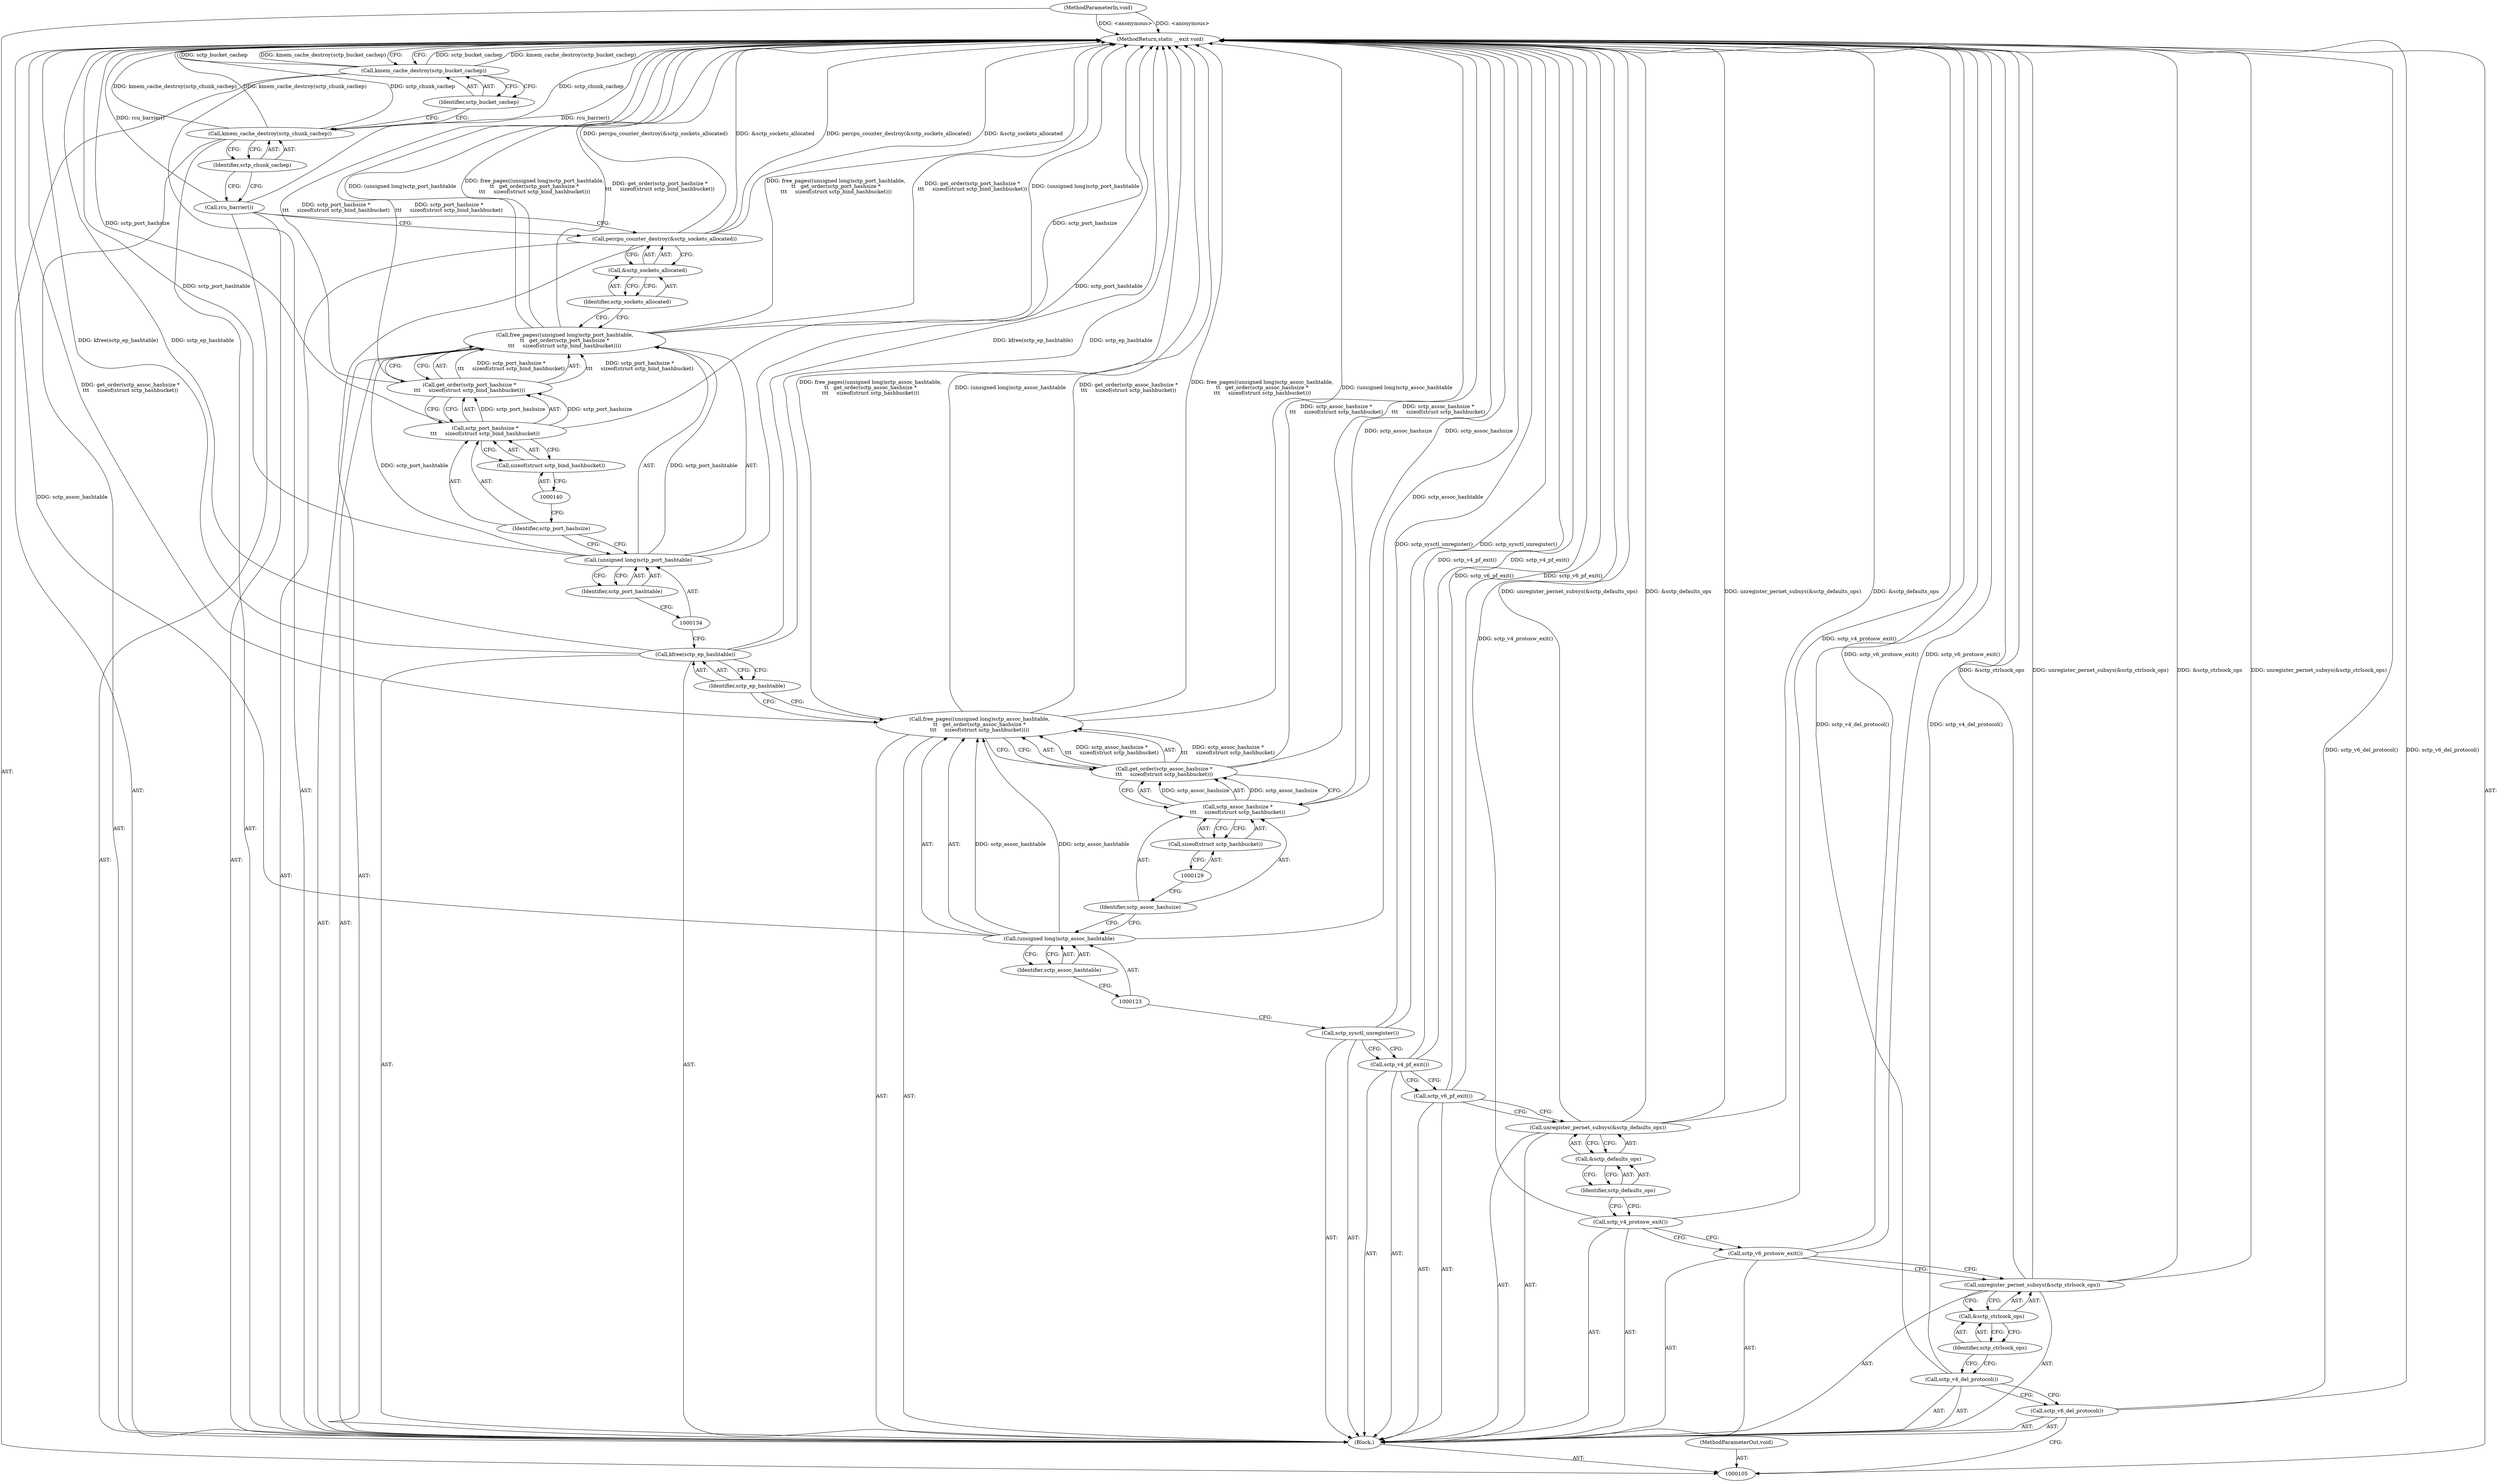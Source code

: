digraph "0_linux_8e2d61e0aed2b7c4ecb35844fe07e0b2b762dee4" {
"1000149" [label="(MethodReturn,static __exit void)"];
"1000106" [label="(MethodParameterIn,void)"];
"1000221" [label="(MethodParameterOut,void)"];
"1000110" [label="(Call,unregister_pernet_subsys(&sctp_ctrlsock_ops))"];
"1000111" [label="(Call,&sctp_ctrlsock_ops)"];
"1000112" [label="(Identifier,sctp_ctrlsock_ops)"];
"1000113" [label="(Call,sctp_v6_protosw_exit())"];
"1000114" [label="(Call,sctp_v4_protosw_exit())"];
"1000115" [label="(Call,unregister_pernet_subsys(&sctp_defaults_ops))"];
"1000116" [label="(Call,&sctp_defaults_ops)"];
"1000117" [label="(Identifier,sctp_defaults_ops)"];
"1000107" [label="(Block,)"];
"1000118" [label="(Call,sctp_v6_pf_exit())"];
"1000119" [label="(Call,sctp_v4_pf_exit())"];
"1000120" [label="(Call,sctp_sysctl_unregister())"];
"1000121" [label="(Call,free_pages((unsigned long)sctp_assoc_hashtable,\n\t\t   get_order(sctp_assoc_hashsize *\n\t\t\t     sizeof(struct sctp_hashbucket))))"];
"1000122" [label="(Call,(unsigned long)sctp_assoc_hashtable)"];
"1000124" [label="(Identifier,sctp_assoc_hashtable)"];
"1000126" [label="(Call,sctp_assoc_hashsize *\n\t\t\t     sizeof(struct sctp_hashbucket))"];
"1000127" [label="(Identifier,sctp_assoc_hashsize)"];
"1000125" [label="(Call,get_order(sctp_assoc_hashsize *\n\t\t\t     sizeof(struct sctp_hashbucket)))"];
"1000128" [label="(Call,sizeof(struct sctp_hashbucket))"];
"1000130" [label="(Call,kfree(sctp_ep_hashtable))"];
"1000131" [label="(Identifier,sctp_ep_hashtable)"];
"1000132" [label="(Call,free_pages((unsigned long)sctp_port_hashtable,\n\t\t   get_order(sctp_port_hashsize *\n\t\t\t     sizeof(struct sctp_bind_hashbucket))))"];
"1000133" [label="(Call,(unsigned long)sctp_port_hashtable)"];
"1000135" [label="(Identifier,sctp_port_hashtable)"];
"1000137" [label="(Call,sctp_port_hashsize *\n\t\t\t     sizeof(struct sctp_bind_hashbucket))"];
"1000138" [label="(Identifier,sctp_port_hashsize)"];
"1000136" [label="(Call,get_order(sctp_port_hashsize *\n\t\t\t     sizeof(struct sctp_bind_hashbucket)))"];
"1000139" [label="(Call,sizeof(struct sctp_bind_hashbucket))"];
"1000141" [label="(Call,percpu_counter_destroy(&sctp_sockets_allocated))"];
"1000142" [label="(Call,&sctp_sockets_allocated)"];
"1000143" [label="(Identifier,sctp_sockets_allocated)"];
"1000144" [label="(Call,rcu_barrier())"];
"1000145" [label="(Call,kmem_cache_destroy(sctp_chunk_cachep))"];
"1000146" [label="(Identifier,sctp_chunk_cachep)"];
"1000147" [label="(Call,kmem_cache_destroy(sctp_bucket_cachep))"];
"1000148" [label="(Identifier,sctp_bucket_cachep)"];
"1000108" [label="(Call,sctp_v6_del_protocol())"];
"1000109" [label="(Call,sctp_v4_del_protocol())"];
"1000149" -> "1000105"  [label="AST: "];
"1000149" -> "1000147"  [label="CFG: "];
"1000141" -> "1000149"  [label="DDG: &sctp_sockets_allocated"];
"1000141" -> "1000149"  [label="DDG: percpu_counter_destroy(&sctp_sockets_allocated)"];
"1000121" -> "1000149"  [label="DDG: get_order(sctp_assoc_hashsize *\n\t\t\t     sizeof(struct sctp_hashbucket))"];
"1000121" -> "1000149"  [label="DDG: free_pages((unsigned long)sctp_assoc_hashtable,\n\t\t   get_order(sctp_assoc_hashsize *\n\t\t\t     sizeof(struct sctp_hashbucket)))"];
"1000121" -> "1000149"  [label="DDG: (unsigned long)sctp_assoc_hashtable"];
"1000108" -> "1000149"  [label="DDG: sctp_v6_del_protocol()"];
"1000114" -> "1000149"  [label="DDG: sctp_v4_protosw_exit()"];
"1000144" -> "1000149"  [label="DDG: rcu_barrier()"];
"1000147" -> "1000149"  [label="DDG: sctp_bucket_cachep"];
"1000147" -> "1000149"  [label="DDG: kmem_cache_destroy(sctp_bucket_cachep)"];
"1000126" -> "1000149"  [label="DDG: sctp_assoc_hashsize"];
"1000118" -> "1000149"  [label="DDG: sctp_v6_pf_exit()"];
"1000132" -> "1000149"  [label="DDG: (unsigned long)sctp_port_hashtable"];
"1000132" -> "1000149"  [label="DDG: free_pages((unsigned long)sctp_port_hashtable,\n\t\t   get_order(sctp_port_hashsize *\n\t\t\t     sizeof(struct sctp_bind_hashbucket)))"];
"1000132" -> "1000149"  [label="DDG: get_order(sctp_port_hashsize *\n\t\t\t     sizeof(struct sctp_bind_hashbucket))"];
"1000119" -> "1000149"  [label="DDG: sctp_v4_pf_exit()"];
"1000145" -> "1000149"  [label="DDG: sctp_chunk_cachep"];
"1000145" -> "1000149"  [label="DDG: kmem_cache_destroy(sctp_chunk_cachep)"];
"1000130" -> "1000149"  [label="DDG: kfree(sctp_ep_hashtable)"];
"1000130" -> "1000149"  [label="DDG: sctp_ep_hashtable"];
"1000125" -> "1000149"  [label="DDG: sctp_assoc_hashsize *\n\t\t\t     sizeof(struct sctp_hashbucket)"];
"1000115" -> "1000149"  [label="DDG: unregister_pernet_subsys(&sctp_defaults_ops)"];
"1000115" -> "1000149"  [label="DDG: &sctp_defaults_ops"];
"1000133" -> "1000149"  [label="DDG: sctp_port_hashtable"];
"1000113" -> "1000149"  [label="DDG: sctp_v6_protosw_exit()"];
"1000110" -> "1000149"  [label="DDG: unregister_pernet_subsys(&sctp_ctrlsock_ops)"];
"1000110" -> "1000149"  [label="DDG: &sctp_ctrlsock_ops"];
"1000120" -> "1000149"  [label="DDG: sctp_sysctl_unregister()"];
"1000137" -> "1000149"  [label="DDG: sctp_port_hashsize"];
"1000136" -> "1000149"  [label="DDG: sctp_port_hashsize *\n\t\t\t     sizeof(struct sctp_bind_hashbucket)"];
"1000106" -> "1000149"  [label="DDG: <anonymous>"];
"1000109" -> "1000149"  [label="DDG: sctp_v4_del_protocol()"];
"1000122" -> "1000149"  [label="DDG: sctp_assoc_hashtable"];
"1000106" -> "1000105"  [label="AST: "];
"1000106" -> "1000149"  [label="DDG: <anonymous>"];
"1000221" -> "1000105"  [label="AST: "];
"1000110" -> "1000107"  [label="AST: "];
"1000110" -> "1000111"  [label="CFG: "];
"1000111" -> "1000110"  [label="AST: "];
"1000113" -> "1000110"  [label="CFG: "];
"1000110" -> "1000149"  [label="DDG: unregister_pernet_subsys(&sctp_ctrlsock_ops)"];
"1000110" -> "1000149"  [label="DDG: &sctp_ctrlsock_ops"];
"1000111" -> "1000110"  [label="AST: "];
"1000111" -> "1000112"  [label="CFG: "];
"1000112" -> "1000111"  [label="AST: "];
"1000110" -> "1000111"  [label="CFG: "];
"1000112" -> "1000111"  [label="AST: "];
"1000112" -> "1000109"  [label="CFG: "];
"1000111" -> "1000112"  [label="CFG: "];
"1000113" -> "1000107"  [label="AST: "];
"1000113" -> "1000110"  [label="CFG: "];
"1000114" -> "1000113"  [label="CFG: "];
"1000113" -> "1000149"  [label="DDG: sctp_v6_protosw_exit()"];
"1000114" -> "1000107"  [label="AST: "];
"1000114" -> "1000113"  [label="CFG: "];
"1000117" -> "1000114"  [label="CFG: "];
"1000114" -> "1000149"  [label="DDG: sctp_v4_protosw_exit()"];
"1000115" -> "1000107"  [label="AST: "];
"1000115" -> "1000116"  [label="CFG: "];
"1000116" -> "1000115"  [label="AST: "];
"1000118" -> "1000115"  [label="CFG: "];
"1000115" -> "1000149"  [label="DDG: unregister_pernet_subsys(&sctp_defaults_ops)"];
"1000115" -> "1000149"  [label="DDG: &sctp_defaults_ops"];
"1000116" -> "1000115"  [label="AST: "];
"1000116" -> "1000117"  [label="CFG: "];
"1000117" -> "1000116"  [label="AST: "];
"1000115" -> "1000116"  [label="CFG: "];
"1000117" -> "1000116"  [label="AST: "];
"1000117" -> "1000114"  [label="CFG: "];
"1000116" -> "1000117"  [label="CFG: "];
"1000107" -> "1000105"  [label="AST: "];
"1000108" -> "1000107"  [label="AST: "];
"1000109" -> "1000107"  [label="AST: "];
"1000110" -> "1000107"  [label="AST: "];
"1000113" -> "1000107"  [label="AST: "];
"1000114" -> "1000107"  [label="AST: "];
"1000115" -> "1000107"  [label="AST: "];
"1000118" -> "1000107"  [label="AST: "];
"1000119" -> "1000107"  [label="AST: "];
"1000120" -> "1000107"  [label="AST: "];
"1000121" -> "1000107"  [label="AST: "];
"1000130" -> "1000107"  [label="AST: "];
"1000132" -> "1000107"  [label="AST: "];
"1000141" -> "1000107"  [label="AST: "];
"1000144" -> "1000107"  [label="AST: "];
"1000145" -> "1000107"  [label="AST: "];
"1000147" -> "1000107"  [label="AST: "];
"1000118" -> "1000107"  [label="AST: "];
"1000118" -> "1000115"  [label="CFG: "];
"1000119" -> "1000118"  [label="CFG: "];
"1000118" -> "1000149"  [label="DDG: sctp_v6_pf_exit()"];
"1000119" -> "1000107"  [label="AST: "];
"1000119" -> "1000118"  [label="CFG: "];
"1000120" -> "1000119"  [label="CFG: "];
"1000119" -> "1000149"  [label="DDG: sctp_v4_pf_exit()"];
"1000120" -> "1000107"  [label="AST: "];
"1000120" -> "1000119"  [label="CFG: "];
"1000123" -> "1000120"  [label="CFG: "];
"1000120" -> "1000149"  [label="DDG: sctp_sysctl_unregister()"];
"1000121" -> "1000107"  [label="AST: "];
"1000121" -> "1000125"  [label="CFG: "];
"1000122" -> "1000121"  [label="AST: "];
"1000125" -> "1000121"  [label="AST: "];
"1000131" -> "1000121"  [label="CFG: "];
"1000121" -> "1000149"  [label="DDG: get_order(sctp_assoc_hashsize *\n\t\t\t     sizeof(struct sctp_hashbucket))"];
"1000121" -> "1000149"  [label="DDG: free_pages((unsigned long)sctp_assoc_hashtable,\n\t\t   get_order(sctp_assoc_hashsize *\n\t\t\t     sizeof(struct sctp_hashbucket)))"];
"1000121" -> "1000149"  [label="DDG: (unsigned long)sctp_assoc_hashtable"];
"1000122" -> "1000121"  [label="DDG: sctp_assoc_hashtable"];
"1000125" -> "1000121"  [label="DDG: sctp_assoc_hashsize *\n\t\t\t     sizeof(struct sctp_hashbucket)"];
"1000122" -> "1000121"  [label="AST: "];
"1000122" -> "1000124"  [label="CFG: "];
"1000123" -> "1000122"  [label="AST: "];
"1000124" -> "1000122"  [label="AST: "];
"1000127" -> "1000122"  [label="CFG: "];
"1000122" -> "1000149"  [label="DDG: sctp_assoc_hashtable"];
"1000122" -> "1000121"  [label="DDG: sctp_assoc_hashtable"];
"1000124" -> "1000122"  [label="AST: "];
"1000124" -> "1000123"  [label="CFG: "];
"1000122" -> "1000124"  [label="CFG: "];
"1000126" -> "1000125"  [label="AST: "];
"1000126" -> "1000128"  [label="CFG: "];
"1000127" -> "1000126"  [label="AST: "];
"1000128" -> "1000126"  [label="AST: "];
"1000125" -> "1000126"  [label="CFG: "];
"1000126" -> "1000149"  [label="DDG: sctp_assoc_hashsize"];
"1000126" -> "1000125"  [label="DDG: sctp_assoc_hashsize"];
"1000127" -> "1000126"  [label="AST: "];
"1000127" -> "1000122"  [label="CFG: "];
"1000129" -> "1000127"  [label="CFG: "];
"1000125" -> "1000121"  [label="AST: "];
"1000125" -> "1000126"  [label="CFG: "];
"1000126" -> "1000125"  [label="AST: "];
"1000121" -> "1000125"  [label="CFG: "];
"1000125" -> "1000149"  [label="DDG: sctp_assoc_hashsize *\n\t\t\t     sizeof(struct sctp_hashbucket)"];
"1000125" -> "1000121"  [label="DDG: sctp_assoc_hashsize *\n\t\t\t     sizeof(struct sctp_hashbucket)"];
"1000126" -> "1000125"  [label="DDG: sctp_assoc_hashsize"];
"1000128" -> "1000126"  [label="AST: "];
"1000128" -> "1000129"  [label="CFG: "];
"1000129" -> "1000128"  [label="AST: "];
"1000126" -> "1000128"  [label="CFG: "];
"1000130" -> "1000107"  [label="AST: "];
"1000130" -> "1000131"  [label="CFG: "];
"1000131" -> "1000130"  [label="AST: "];
"1000134" -> "1000130"  [label="CFG: "];
"1000130" -> "1000149"  [label="DDG: kfree(sctp_ep_hashtable)"];
"1000130" -> "1000149"  [label="DDG: sctp_ep_hashtable"];
"1000131" -> "1000130"  [label="AST: "];
"1000131" -> "1000121"  [label="CFG: "];
"1000130" -> "1000131"  [label="CFG: "];
"1000132" -> "1000107"  [label="AST: "];
"1000132" -> "1000136"  [label="CFG: "];
"1000133" -> "1000132"  [label="AST: "];
"1000136" -> "1000132"  [label="AST: "];
"1000143" -> "1000132"  [label="CFG: "];
"1000132" -> "1000149"  [label="DDG: (unsigned long)sctp_port_hashtable"];
"1000132" -> "1000149"  [label="DDG: free_pages((unsigned long)sctp_port_hashtable,\n\t\t   get_order(sctp_port_hashsize *\n\t\t\t     sizeof(struct sctp_bind_hashbucket)))"];
"1000132" -> "1000149"  [label="DDG: get_order(sctp_port_hashsize *\n\t\t\t     sizeof(struct sctp_bind_hashbucket))"];
"1000133" -> "1000132"  [label="DDG: sctp_port_hashtable"];
"1000136" -> "1000132"  [label="DDG: sctp_port_hashsize *\n\t\t\t     sizeof(struct sctp_bind_hashbucket)"];
"1000133" -> "1000132"  [label="AST: "];
"1000133" -> "1000135"  [label="CFG: "];
"1000134" -> "1000133"  [label="AST: "];
"1000135" -> "1000133"  [label="AST: "];
"1000138" -> "1000133"  [label="CFG: "];
"1000133" -> "1000149"  [label="DDG: sctp_port_hashtable"];
"1000133" -> "1000132"  [label="DDG: sctp_port_hashtable"];
"1000135" -> "1000133"  [label="AST: "];
"1000135" -> "1000134"  [label="CFG: "];
"1000133" -> "1000135"  [label="CFG: "];
"1000137" -> "1000136"  [label="AST: "];
"1000137" -> "1000139"  [label="CFG: "];
"1000138" -> "1000137"  [label="AST: "];
"1000139" -> "1000137"  [label="AST: "];
"1000136" -> "1000137"  [label="CFG: "];
"1000137" -> "1000149"  [label="DDG: sctp_port_hashsize"];
"1000137" -> "1000136"  [label="DDG: sctp_port_hashsize"];
"1000138" -> "1000137"  [label="AST: "];
"1000138" -> "1000133"  [label="CFG: "];
"1000140" -> "1000138"  [label="CFG: "];
"1000136" -> "1000132"  [label="AST: "];
"1000136" -> "1000137"  [label="CFG: "];
"1000137" -> "1000136"  [label="AST: "];
"1000132" -> "1000136"  [label="CFG: "];
"1000136" -> "1000149"  [label="DDG: sctp_port_hashsize *\n\t\t\t     sizeof(struct sctp_bind_hashbucket)"];
"1000136" -> "1000132"  [label="DDG: sctp_port_hashsize *\n\t\t\t     sizeof(struct sctp_bind_hashbucket)"];
"1000137" -> "1000136"  [label="DDG: sctp_port_hashsize"];
"1000139" -> "1000137"  [label="AST: "];
"1000139" -> "1000140"  [label="CFG: "];
"1000140" -> "1000139"  [label="AST: "];
"1000137" -> "1000139"  [label="CFG: "];
"1000141" -> "1000107"  [label="AST: "];
"1000141" -> "1000142"  [label="CFG: "];
"1000142" -> "1000141"  [label="AST: "];
"1000144" -> "1000141"  [label="CFG: "];
"1000141" -> "1000149"  [label="DDG: &sctp_sockets_allocated"];
"1000141" -> "1000149"  [label="DDG: percpu_counter_destroy(&sctp_sockets_allocated)"];
"1000142" -> "1000141"  [label="AST: "];
"1000142" -> "1000143"  [label="CFG: "];
"1000143" -> "1000142"  [label="AST: "];
"1000141" -> "1000142"  [label="CFG: "];
"1000143" -> "1000142"  [label="AST: "];
"1000143" -> "1000132"  [label="CFG: "];
"1000142" -> "1000143"  [label="CFG: "];
"1000144" -> "1000107"  [label="AST: "];
"1000144" -> "1000141"  [label="CFG: "];
"1000146" -> "1000144"  [label="CFG: "];
"1000144" -> "1000149"  [label="DDG: rcu_barrier()"];
"1000145" -> "1000107"  [label="AST: "];
"1000145" -> "1000146"  [label="CFG: "];
"1000146" -> "1000145"  [label="AST: "];
"1000148" -> "1000145"  [label="CFG: "];
"1000145" -> "1000149"  [label="DDG: sctp_chunk_cachep"];
"1000145" -> "1000149"  [label="DDG: kmem_cache_destroy(sctp_chunk_cachep)"];
"1000146" -> "1000145"  [label="AST: "];
"1000146" -> "1000144"  [label="CFG: "];
"1000145" -> "1000146"  [label="CFG: "];
"1000147" -> "1000107"  [label="AST: "];
"1000147" -> "1000148"  [label="CFG: "];
"1000148" -> "1000147"  [label="AST: "];
"1000149" -> "1000147"  [label="CFG: "];
"1000147" -> "1000149"  [label="DDG: sctp_bucket_cachep"];
"1000147" -> "1000149"  [label="DDG: kmem_cache_destroy(sctp_bucket_cachep)"];
"1000148" -> "1000147"  [label="AST: "];
"1000148" -> "1000145"  [label="CFG: "];
"1000147" -> "1000148"  [label="CFG: "];
"1000108" -> "1000107"  [label="AST: "];
"1000108" -> "1000105"  [label="CFG: "];
"1000109" -> "1000108"  [label="CFG: "];
"1000108" -> "1000149"  [label="DDG: sctp_v6_del_protocol()"];
"1000109" -> "1000107"  [label="AST: "];
"1000109" -> "1000108"  [label="CFG: "];
"1000112" -> "1000109"  [label="CFG: "];
"1000109" -> "1000149"  [label="DDG: sctp_v4_del_protocol()"];
}
